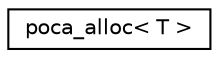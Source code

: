digraph "Graphical Class Hierarchy"
{
  edge [fontname="Helvetica",fontsize="10",labelfontname="Helvetica",labelfontsize="10"];
  node [fontname="Helvetica",fontsize="10",shape=record];
  rankdir="LR";
  Node0 [label="poca_alloc\< T \>",height=0.2,width=0.4,color="black", fillcolor="white", style="filled",URL="$structpoca__alloc.html"];
}
